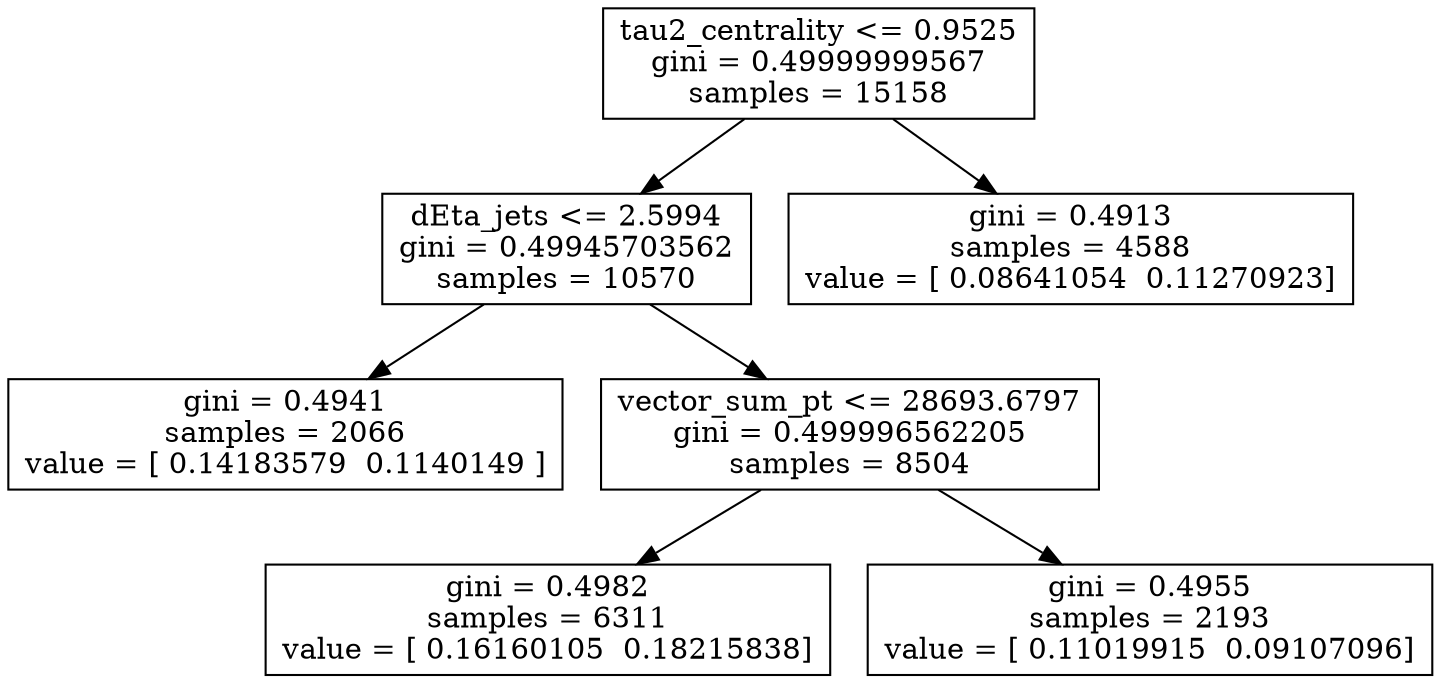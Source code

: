 digraph Tree {
0 [label="tau2_centrality <= 0.9525\ngini = 0.49999999567\nsamples = 15158", shape="box"] ;
1 [label="dEta_jets <= 2.5994\ngini = 0.49945703562\nsamples = 10570", shape="box"] ;
0 -> 1 ;
2 [label="gini = 0.4941\nsamples = 2066\nvalue = [ 0.14183579  0.1140149 ]", shape="box"] ;
1 -> 2 ;
3 [label="vector_sum_pt <= 28693.6797\ngini = 0.499996562205\nsamples = 8504", shape="box"] ;
1 -> 3 ;
4 [label="gini = 0.4982\nsamples = 6311\nvalue = [ 0.16160105  0.18215838]", shape="box"] ;
3 -> 4 ;
5 [label="gini = 0.4955\nsamples = 2193\nvalue = [ 0.11019915  0.09107096]", shape="box"] ;
3 -> 5 ;
6 [label="gini = 0.4913\nsamples = 4588\nvalue = [ 0.08641054  0.11270923]", shape="box"] ;
0 -> 6 ;
}